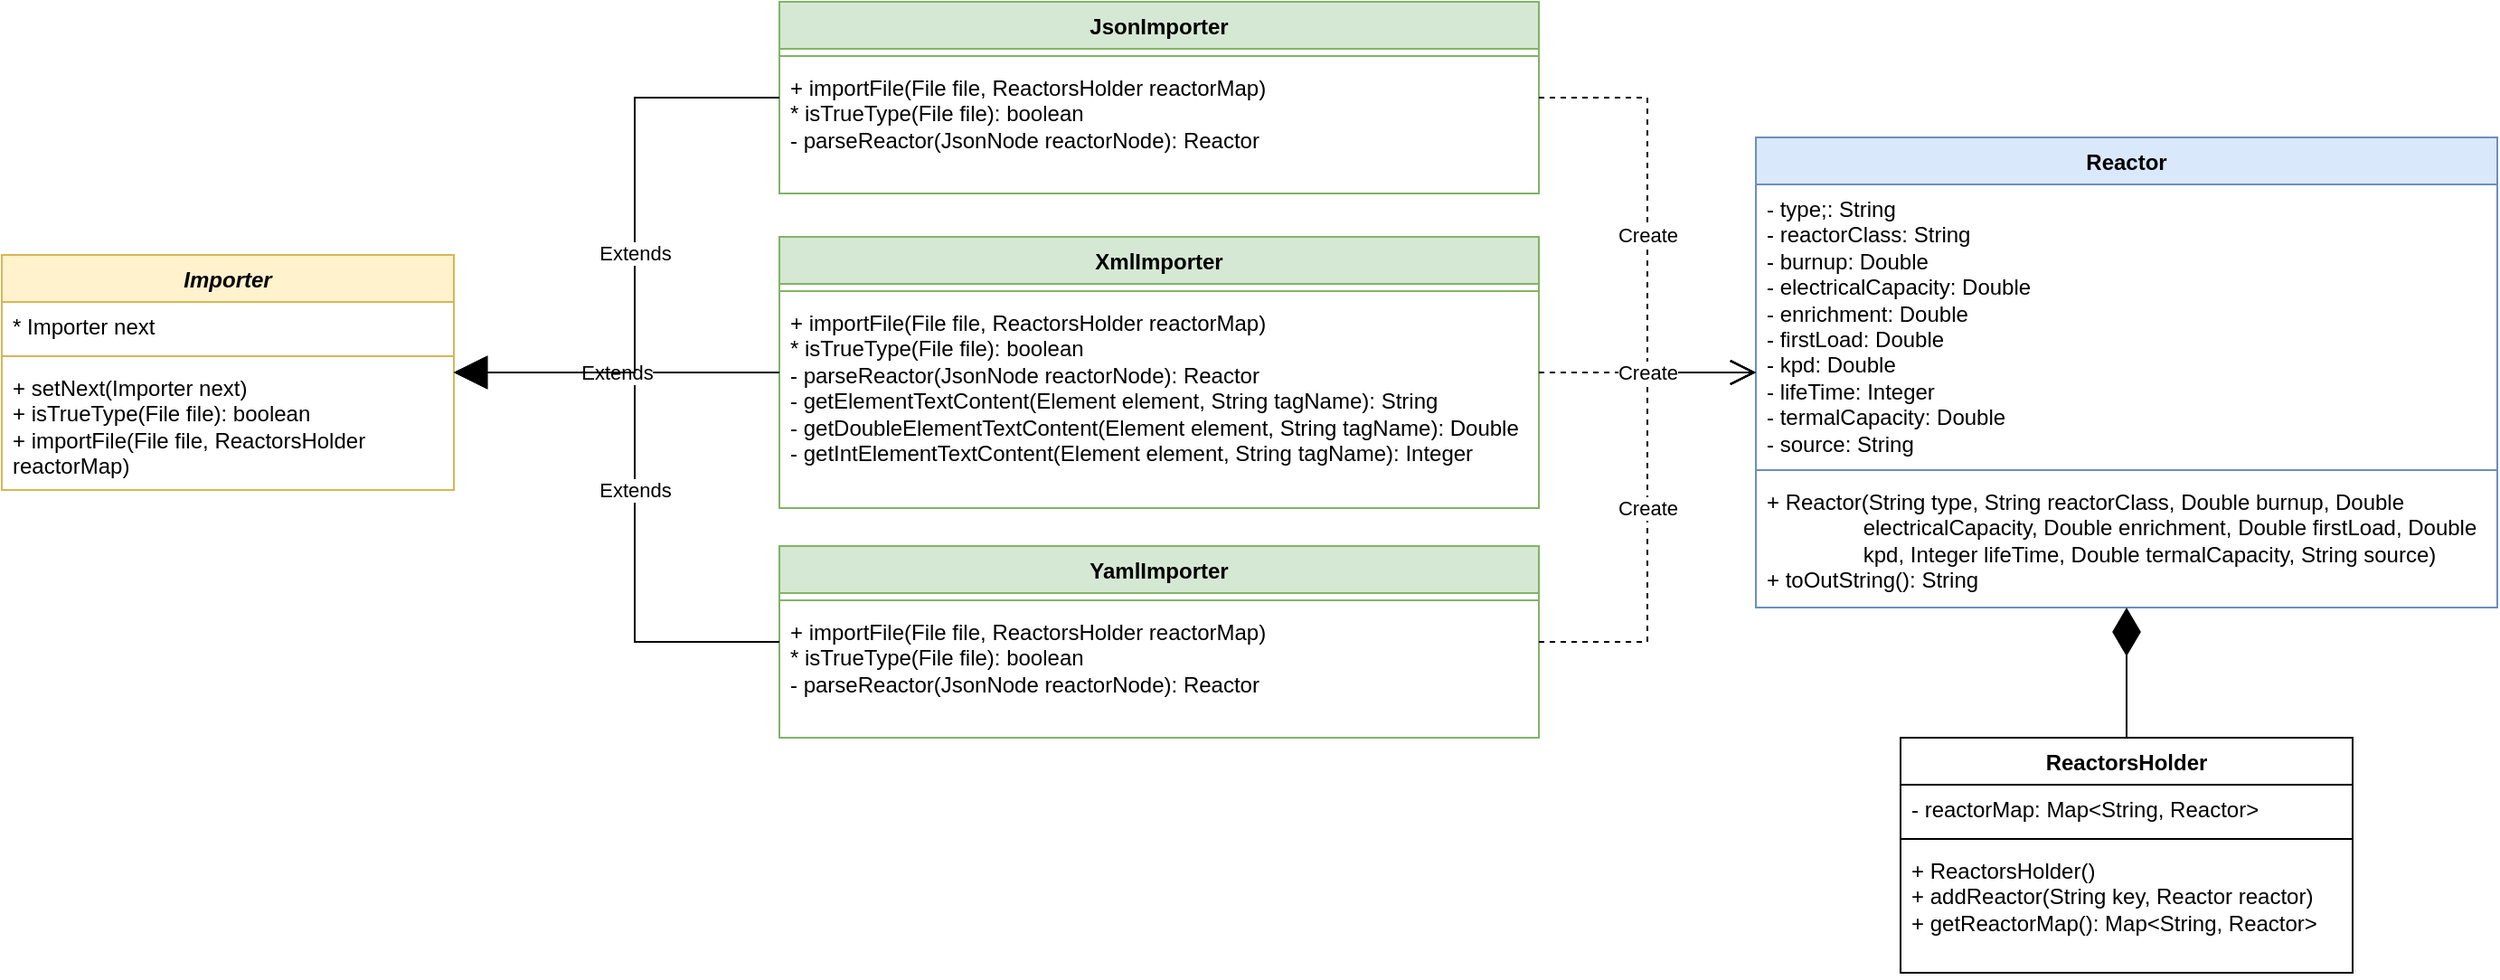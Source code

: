 <mxfile version="24.3.1" type="device">
  <diagram name="Страница — 1" id="BJZqCmyvZgr5lz0eyIy4">
    <mxGraphModel dx="1172" dy="710" grid="0" gridSize="10" guides="1" tooltips="1" connect="1" arrows="1" fold="1" page="0" pageScale="1" pageWidth="1169" pageHeight="827" math="0" shadow="0">
      <root>
        <mxCell id="0" />
        <mxCell id="1" parent="0" />
        <mxCell id="zVUwImat2BQB5LJZMK56-5" value="Reactor" style="swimlane;fontStyle=1;align=center;verticalAlign=top;childLayout=stackLayout;horizontal=1;startSize=26;horizontalStack=0;resizeParent=1;resizeParentMax=0;resizeLast=0;collapsible=1;marginBottom=0;whiteSpace=wrap;html=1;fillColor=#dae8fc;strokeColor=#6c8ebf;" vertex="1" parent="1">
          <mxGeometry x="1500" y="135" width="410" height="260" as="geometry" />
        </mxCell>
        <mxCell id="zVUwImat2BQB5LJZMK56-6" value="&lt;div&gt;- type;:&amp;nbsp;&lt;span style=&quot;background-color: initial;&quot;&gt;String&lt;/span&gt;&lt;/div&gt;&lt;div&gt;- reactorClass:&amp;nbsp;&lt;span style=&quot;background-color: initial;&quot;&gt;String&lt;/span&gt;&lt;/div&gt;&lt;div&gt;- burnup:&amp;nbsp;&lt;span style=&quot;background-color: initial;&quot;&gt;Double&lt;/span&gt;&lt;/div&gt;&lt;div&gt;- electricalCapacity&lt;span style=&quot;background-color: initial;&quot;&gt;:&amp;nbsp;&lt;/span&gt;&lt;span style=&quot;background-color: initial;&quot;&gt;Double&lt;/span&gt;&lt;/div&gt;&lt;div&gt;- enrichment&lt;span style=&quot;background-color: initial;&quot;&gt;:&amp;nbsp;&lt;/span&gt;&lt;span style=&quot;background-color: initial;&quot;&gt;Double&lt;/span&gt;&lt;/div&gt;&lt;div&gt;- firstLoad&lt;span style=&quot;background-color: initial;&quot;&gt;:&amp;nbsp;&lt;/span&gt;&lt;span style=&quot;background-color: initial;&quot;&gt;Double&lt;/span&gt;&lt;/div&gt;&lt;div&gt;- kpd&lt;span style=&quot;background-color: initial;&quot;&gt;:&amp;nbsp;&lt;/span&gt;&lt;span style=&quot;background-color: initial;&quot;&gt;Double&lt;/span&gt;&lt;/div&gt;&lt;div&gt;- lifeTime:&amp;nbsp;&lt;span style=&quot;background-color: initial;&quot;&gt;Integer&lt;/span&gt;&lt;/div&gt;&lt;div&gt;- termalCapacity&lt;span style=&quot;background-color: initial;&quot;&gt;:&amp;nbsp;&lt;/span&gt;&lt;span style=&quot;background-color: initial;&quot;&gt;Double&lt;/span&gt;&lt;/div&gt;&lt;div&gt;- source:&amp;nbsp;&lt;span style=&quot;background-color: initial;&quot;&gt;String&lt;/span&gt;&lt;/div&gt;" style="text;strokeColor=none;fillColor=none;align=left;verticalAlign=top;spacingLeft=4;spacingRight=4;overflow=hidden;rotatable=0;points=[[0,0.5],[1,0.5]];portConstraint=eastwest;whiteSpace=wrap;html=1;" vertex="1" parent="zVUwImat2BQB5LJZMK56-5">
          <mxGeometry y="26" width="410" height="154" as="geometry" />
        </mxCell>
        <mxCell id="zVUwImat2BQB5LJZMK56-7" value="" style="line;strokeWidth=1;fillColor=none;align=left;verticalAlign=middle;spacingTop=-1;spacingLeft=3;spacingRight=3;rotatable=0;labelPosition=right;points=[];portConstraint=eastwest;strokeColor=inherit;" vertex="1" parent="zVUwImat2BQB5LJZMK56-5">
          <mxGeometry y="180" width="410" height="8" as="geometry" />
        </mxCell>
        <mxCell id="zVUwImat2BQB5LJZMK56-8" value="&lt;div&gt;+ Reactor(String type, String reactorClass, Double burnup, Double &lt;span style=&quot;white-space: pre;&quot;&gt;&#x9;&lt;/span&gt;&amp;nbsp; &amp;nbsp; &amp;nbsp; &amp;nbsp; &lt;span style=&quot;white-space: pre;&quot;&gt;&#x9;&lt;/span&gt;&lt;span style=&quot;white-space: pre;&quot;&gt;&#x9;&lt;/span&gt;electricalCapacity,&amp;nbsp;&lt;span style=&quot;background-color: initial;&quot;&gt;Double enrichment, Double firstLoad, Double &lt;span style=&quot;white-space: pre;&quot;&gt;&#x9;&lt;/span&gt;&lt;span style=&quot;white-space: pre;&quot;&gt;&#x9;&lt;/span&gt;kpd, Integer lifeTime,&amp;nbsp;&lt;/span&gt;&lt;span style=&quot;background-color: initial;&quot;&gt;Double termalCapacity, String source)&lt;/span&gt;&lt;/div&gt;&lt;div&gt;&lt;span style=&quot;background-color: initial;&quot;&gt;+&amp;nbsp;&lt;/span&gt;&lt;span style=&quot;background-color: initial;&quot;&gt;toOutString():&amp;nbsp;&lt;/span&gt;&lt;span style=&quot;background-color: initial;&quot;&gt;String&lt;/span&gt;&lt;/div&gt;" style="text;strokeColor=none;fillColor=none;align=left;verticalAlign=top;spacingLeft=4;spacingRight=4;overflow=hidden;rotatable=0;points=[[0,0.5],[1,0.5]];portConstraint=eastwest;whiteSpace=wrap;html=1;" vertex="1" parent="zVUwImat2BQB5LJZMK56-5">
          <mxGeometry y="188" width="410" height="72" as="geometry" />
        </mxCell>
        <mxCell id="zVUwImat2BQB5LJZMK56-9" value="&lt;i&gt;Importer&lt;/i&gt;" style="swimlane;fontStyle=1;align=center;verticalAlign=top;childLayout=stackLayout;horizontal=1;startSize=26;horizontalStack=0;resizeParent=1;resizeParentMax=0;resizeLast=0;collapsible=1;marginBottom=0;whiteSpace=wrap;html=1;fillColor=#fff2cc;strokeColor=#d6b656;" vertex="1" parent="1">
          <mxGeometry x="530" y="200" width="250" height="130" as="geometry" />
        </mxCell>
        <mxCell id="zVUwImat2BQB5LJZMK56-10" value="* Importer next" style="text;strokeColor=none;fillColor=none;align=left;verticalAlign=top;spacingLeft=4;spacingRight=4;overflow=hidden;rotatable=0;points=[[0,0.5],[1,0.5]];portConstraint=eastwest;whiteSpace=wrap;html=1;" vertex="1" parent="zVUwImat2BQB5LJZMK56-9">
          <mxGeometry y="26" width="250" height="26" as="geometry" />
        </mxCell>
        <mxCell id="zVUwImat2BQB5LJZMK56-11" value="" style="line;strokeWidth=1;fillColor=none;align=left;verticalAlign=middle;spacingTop=-1;spacingLeft=3;spacingRight=3;rotatable=0;labelPosition=right;points=[];portConstraint=eastwest;strokeColor=inherit;" vertex="1" parent="zVUwImat2BQB5LJZMK56-9">
          <mxGeometry y="52" width="250" height="8" as="geometry" />
        </mxCell>
        <mxCell id="zVUwImat2BQB5LJZMK56-12" value="+ setNext(Importer next)&lt;div&gt;+&amp;nbsp;isTrueType(File file): boolean&lt;/div&gt;&lt;div&gt;+ importFile(File file, ReactorsHolder reactorMap)&lt;br&gt;&lt;/div&gt;" style="text;strokeColor=none;fillColor=none;align=left;verticalAlign=top;spacingLeft=4;spacingRight=4;overflow=hidden;rotatable=0;points=[[0,0.5],[1,0.5]];portConstraint=eastwest;whiteSpace=wrap;html=1;" vertex="1" parent="zVUwImat2BQB5LJZMK56-9">
          <mxGeometry y="60" width="250" height="70" as="geometry" />
        </mxCell>
        <mxCell id="zVUwImat2BQB5LJZMK56-17" value="JsonImporter" style="swimlane;fontStyle=1;align=center;verticalAlign=top;childLayout=stackLayout;horizontal=1;startSize=26;horizontalStack=0;resizeParent=1;resizeParentMax=0;resizeLast=0;collapsible=1;marginBottom=0;whiteSpace=wrap;html=1;fillColor=#d5e8d4;strokeColor=#82b366;" vertex="1" parent="1">
          <mxGeometry x="960" y="60" width="420" height="106" as="geometry" />
        </mxCell>
        <mxCell id="zVUwImat2BQB5LJZMK56-19" value="" style="line;strokeWidth=1;fillColor=none;align=left;verticalAlign=middle;spacingTop=-1;spacingLeft=3;spacingRight=3;rotatable=0;labelPosition=right;points=[];portConstraint=eastwest;strokeColor=inherit;" vertex="1" parent="zVUwImat2BQB5LJZMK56-17">
          <mxGeometry y="26" width="420" height="8" as="geometry" />
        </mxCell>
        <mxCell id="zVUwImat2BQB5LJZMK56-20" value="&lt;div&gt;+&amp;nbsp;importFile(File file, ReactorsHolder reactorMap)&lt;/div&gt;&lt;div&gt;* isTrueType(File file): boolean&lt;br&gt;&lt;/div&gt;&lt;div&gt;- parseReactor(JsonNode reactorNode):&amp;nbsp;&lt;span style=&quot;background-color: initial;&quot;&gt;Reactor&lt;/span&gt;&lt;/div&gt;" style="text;strokeColor=none;fillColor=none;align=left;verticalAlign=top;spacingLeft=4;spacingRight=4;overflow=hidden;rotatable=0;points=[[0,0.5],[1,0.5]];portConstraint=eastwest;whiteSpace=wrap;html=1;" vertex="1" parent="zVUwImat2BQB5LJZMK56-17">
          <mxGeometry y="34" width="420" height="72" as="geometry" />
        </mxCell>
        <mxCell id="zVUwImat2BQB5LJZMK56-22" value="XmlImporter" style="swimlane;fontStyle=1;align=center;verticalAlign=top;childLayout=stackLayout;horizontal=1;startSize=26;horizontalStack=0;resizeParent=1;resizeParentMax=0;resizeLast=0;collapsible=1;marginBottom=0;whiteSpace=wrap;html=1;fillColor=#d5e8d4;strokeColor=#82b366;" vertex="1" parent="1">
          <mxGeometry x="960" y="190" width="420" height="150" as="geometry" />
        </mxCell>
        <mxCell id="zVUwImat2BQB5LJZMK56-23" value="" style="line;strokeWidth=1;fillColor=none;align=left;verticalAlign=middle;spacingTop=-1;spacingLeft=3;spacingRight=3;rotatable=0;labelPosition=right;points=[];portConstraint=eastwest;strokeColor=inherit;" vertex="1" parent="zVUwImat2BQB5LJZMK56-22">
          <mxGeometry y="26" width="420" height="8" as="geometry" />
        </mxCell>
        <mxCell id="zVUwImat2BQB5LJZMK56-24" value="&lt;div&gt;+&amp;nbsp;importFile(File file, ReactorsHolder reactorMap)&lt;/div&gt;&lt;div&gt;* isTrueType(File file): boolean&lt;br&gt;&lt;/div&gt;&lt;div&gt;- parseReactor(JsonNode reactorNode):&amp;nbsp;&lt;span style=&quot;background-color: initial;&quot;&gt;Reactor&lt;/span&gt;&lt;/div&gt;&lt;div&gt;&lt;span style=&quot;background-color: initial;&quot;&gt;- getElementTextContent(Element element, String tagName):&amp;nbsp;&lt;/span&gt;&lt;span style=&quot;background-color: initial;&quot;&gt;String&lt;/span&gt;&lt;span style=&quot;background-color: initial;&quot;&gt;&lt;br&gt;&lt;/span&gt;&lt;/div&gt;&lt;div&gt;&lt;span style=&quot;background-color: initial;&quot;&gt;-&amp;nbsp;&lt;/span&gt;&lt;span style=&quot;background-color: initial;&quot;&gt;getDoubleElementTextContent(Element element, String tagName):&amp;nbsp;&lt;/span&gt;&lt;span style=&quot;background-color: initial;&quot;&gt;Double&lt;/span&gt;&lt;/div&gt;&lt;div&gt;&lt;span style=&quot;background-color: initial;&quot;&gt;-&amp;nbsp;&lt;/span&gt;&lt;span style=&quot;background-color: initial;&quot;&gt;getIntElementTextContent(Element element, String tagName):&amp;nbsp;&lt;/span&gt;&lt;span style=&quot;background-color: initial;&quot;&gt;Integer&lt;/span&gt;&lt;/div&gt;" style="text;strokeColor=none;fillColor=none;align=left;verticalAlign=top;spacingLeft=4;spacingRight=4;overflow=hidden;rotatable=0;points=[[0,0.5],[1,0.5]];portConstraint=eastwest;whiteSpace=wrap;html=1;" vertex="1" parent="zVUwImat2BQB5LJZMK56-22">
          <mxGeometry y="34" width="420" height="116" as="geometry" />
        </mxCell>
        <mxCell id="zVUwImat2BQB5LJZMK56-25" value="YamlImporter" style="swimlane;fontStyle=1;align=center;verticalAlign=top;childLayout=stackLayout;horizontal=1;startSize=26;horizontalStack=0;resizeParent=1;resizeParentMax=0;resizeLast=0;collapsible=1;marginBottom=0;whiteSpace=wrap;html=1;fillColor=#d5e8d4;strokeColor=#82b366;" vertex="1" parent="1">
          <mxGeometry x="960" y="361" width="420" height="106" as="geometry" />
        </mxCell>
        <mxCell id="zVUwImat2BQB5LJZMK56-26" value="" style="line;strokeWidth=1;fillColor=none;align=left;verticalAlign=middle;spacingTop=-1;spacingLeft=3;spacingRight=3;rotatable=0;labelPosition=right;points=[];portConstraint=eastwest;strokeColor=inherit;" vertex="1" parent="zVUwImat2BQB5LJZMK56-25">
          <mxGeometry y="26" width="420" height="8" as="geometry" />
        </mxCell>
        <mxCell id="zVUwImat2BQB5LJZMK56-27" value="&lt;div&gt;+&amp;nbsp;importFile(File file, ReactorsHolder reactorMap)&lt;/div&gt;&lt;div&gt;* isTrueType(File file): boolean&lt;br&gt;&lt;/div&gt;&lt;div&gt;- parseReactor(JsonNode reactorNode):&amp;nbsp;&lt;span style=&quot;background-color: initial;&quot;&gt;Reactor&lt;/span&gt;&lt;/div&gt;" style="text;strokeColor=none;fillColor=none;align=left;verticalAlign=top;spacingLeft=4;spacingRight=4;overflow=hidden;rotatable=0;points=[[0,0.5],[1,0.5]];portConstraint=eastwest;whiteSpace=wrap;html=1;" vertex="1" parent="zVUwImat2BQB5LJZMK56-25">
          <mxGeometry y="34" width="420" height="72" as="geometry" />
        </mxCell>
        <mxCell id="zVUwImat2BQB5LJZMK56-28" value="ReactorsHolder" style="swimlane;fontStyle=1;align=center;verticalAlign=top;childLayout=stackLayout;horizontal=1;startSize=26;horizontalStack=0;resizeParent=1;resizeParentMax=0;resizeLast=0;collapsible=1;marginBottom=0;whiteSpace=wrap;html=1;" vertex="1" parent="1">
          <mxGeometry x="1580" y="467" width="250" height="130" as="geometry" />
        </mxCell>
        <mxCell id="zVUwImat2BQB5LJZMK56-29" value="- reactorMap: Map&amp;lt;String, Reactor&amp;gt;&amp;nbsp;" style="text;strokeColor=none;fillColor=none;align=left;verticalAlign=top;spacingLeft=4;spacingRight=4;overflow=hidden;rotatable=0;points=[[0,0.5],[1,0.5]];portConstraint=eastwest;whiteSpace=wrap;html=1;" vertex="1" parent="zVUwImat2BQB5LJZMK56-28">
          <mxGeometry y="26" width="250" height="26" as="geometry" />
        </mxCell>
        <mxCell id="zVUwImat2BQB5LJZMK56-30" value="" style="line;strokeWidth=1;fillColor=none;align=left;verticalAlign=middle;spacingTop=-1;spacingLeft=3;spacingRight=3;rotatable=0;labelPosition=right;points=[];portConstraint=eastwest;strokeColor=inherit;" vertex="1" parent="zVUwImat2BQB5LJZMK56-28">
          <mxGeometry y="52" width="250" height="8" as="geometry" />
        </mxCell>
        <mxCell id="zVUwImat2BQB5LJZMK56-31" value="&lt;div&gt;+&amp;nbsp;ReactorsHolder()&lt;/div&gt;&lt;div&gt;+&amp;nbsp;addReactor(String key, Reactor reactor)&lt;/div&gt;&lt;div&gt;+ getReactorMap():&amp;nbsp;&lt;span style=&quot;background-color: initial;&quot;&gt;Map&amp;lt;String, Reactor&amp;gt;&lt;/span&gt;&lt;/div&gt;" style="text;strokeColor=none;fillColor=none;align=left;verticalAlign=top;spacingLeft=4;spacingRight=4;overflow=hidden;rotatable=0;points=[[0,0.5],[1,0.5]];portConstraint=eastwest;whiteSpace=wrap;html=1;" vertex="1" parent="zVUwImat2BQB5LJZMK56-28">
          <mxGeometry y="60" width="250" height="70" as="geometry" />
        </mxCell>
        <mxCell id="zVUwImat2BQB5LJZMK56-32" value="Extends" style="endArrow=block;endSize=16;endFill=0;html=1;rounded=0;edgeStyle=orthogonalEdgeStyle;" edge="1" parent="1" source="zVUwImat2BQB5LJZMK56-25" target="zVUwImat2BQB5LJZMK56-9">
          <mxGeometry width="160" relative="1" as="geometry">
            <mxPoint x="780" y="410" as="sourcePoint" />
            <mxPoint x="900" y="450" as="targetPoint" />
            <Array as="points">
              <mxPoint x="880" y="414" />
              <mxPoint x="880" y="265" />
            </Array>
          </mxGeometry>
        </mxCell>
        <mxCell id="zVUwImat2BQB5LJZMK56-33" value="Extends" style="endArrow=block;endSize=16;endFill=0;html=1;rounded=0;edgeStyle=orthogonalEdgeStyle;" edge="1" parent="1" source="zVUwImat2BQB5LJZMK56-22" target="zVUwImat2BQB5LJZMK56-9">
          <mxGeometry width="160" relative="1" as="geometry">
            <mxPoint x="790" y="420" as="sourcePoint" />
            <mxPoint x="771" y="200" as="targetPoint" />
            <Array as="points">
              <mxPoint x="820" y="265" />
              <mxPoint x="820" y="265" />
            </Array>
          </mxGeometry>
        </mxCell>
        <mxCell id="zVUwImat2BQB5LJZMK56-34" value="Extends" style="endArrow=block;endSize=16;endFill=1;html=1;rounded=0;edgeStyle=orthogonalEdgeStyle;" edge="1" parent="1" source="zVUwImat2BQB5LJZMK56-17" target="zVUwImat2BQB5LJZMK56-9">
          <mxGeometry width="160" relative="1" as="geometry">
            <mxPoint x="800" y="430" as="sourcePoint" />
            <mxPoint x="781" y="210" as="targetPoint" />
            <Array as="points">
              <mxPoint x="880" y="113" />
              <mxPoint x="880" y="265" />
            </Array>
          </mxGeometry>
        </mxCell>
        <mxCell id="zVUwImat2BQB5LJZMK56-35" value="Create" style="endArrow=open;endSize=12;dashed=1;html=1;rounded=0;edgeStyle=orthogonalEdgeStyle;" edge="1" parent="1" source="zVUwImat2BQB5LJZMK56-17" target="zVUwImat2BQB5LJZMK56-5">
          <mxGeometry width="160" relative="1" as="geometry">
            <mxPoint x="580" y="360" as="sourcePoint" />
            <mxPoint x="600" y="300" as="targetPoint" />
          </mxGeometry>
        </mxCell>
        <mxCell id="zVUwImat2BQB5LJZMK56-36" value="Create" style="endArrow=open;endSize=12;dashed=1;html=1;rounded=0;edgeStyle=orthogonalEdgeStyle;" edge="1" parent="1" source="zVUwImat2BQB5LJZMK56-25" target="zVUwImat2BQB5LJZMK56-5">
          <mxGeometry width="160" relative="1" as="geometry">
            <mxPoint x="1018" y="176" as="sourcePoint" />
            <mxPoint x="610" y="310" as="targetPoint" />
          </mxGeometry>
        </mxCell>
        <mxCell id="zVUwImat2BQB5LJZMK56-37" value="Create" style="endArrow=open;endSize=12;dashed=1;html=1;rounded=0;edgeStyle=orthogonalEdgeStyle;" edge="1" parent="1" source="zVUwImat2BQB5LJZMK56-22" target="zVUwImat2BQB5LJZMK56-5">
          <mxGeometry width="160" relative="1" as="geometry">
            <mxPoint x="1028" y="186" as="sourcePoint" />
            <mxPoint x="620" y="320" as="targetPoint" />
          </mxGeometry>
        </mxCell>
        <mxCell id="zVUwImat2BQB5LJZMK56-38" value="" style="endArrow=diamondThin;endFill=1;endSize=24;html=1;rounded=0;" edge="1" parent="1" source="zVUwImat2BQB5LJZMK56-28" target="zVUwImat2BQB5LJZMK56-5">
          <mxGeometry width="160" relative="1" as="geometry">
            <mxPoint x="1880" y="440" as="sourcePoint" />
            <mxPoint x="1730" y="500" as="targetPoint" />
          </mxGeometry>
        </mxCell>
      </root>
    </mxGraphModel>
  </diagram>
</mxfile>
